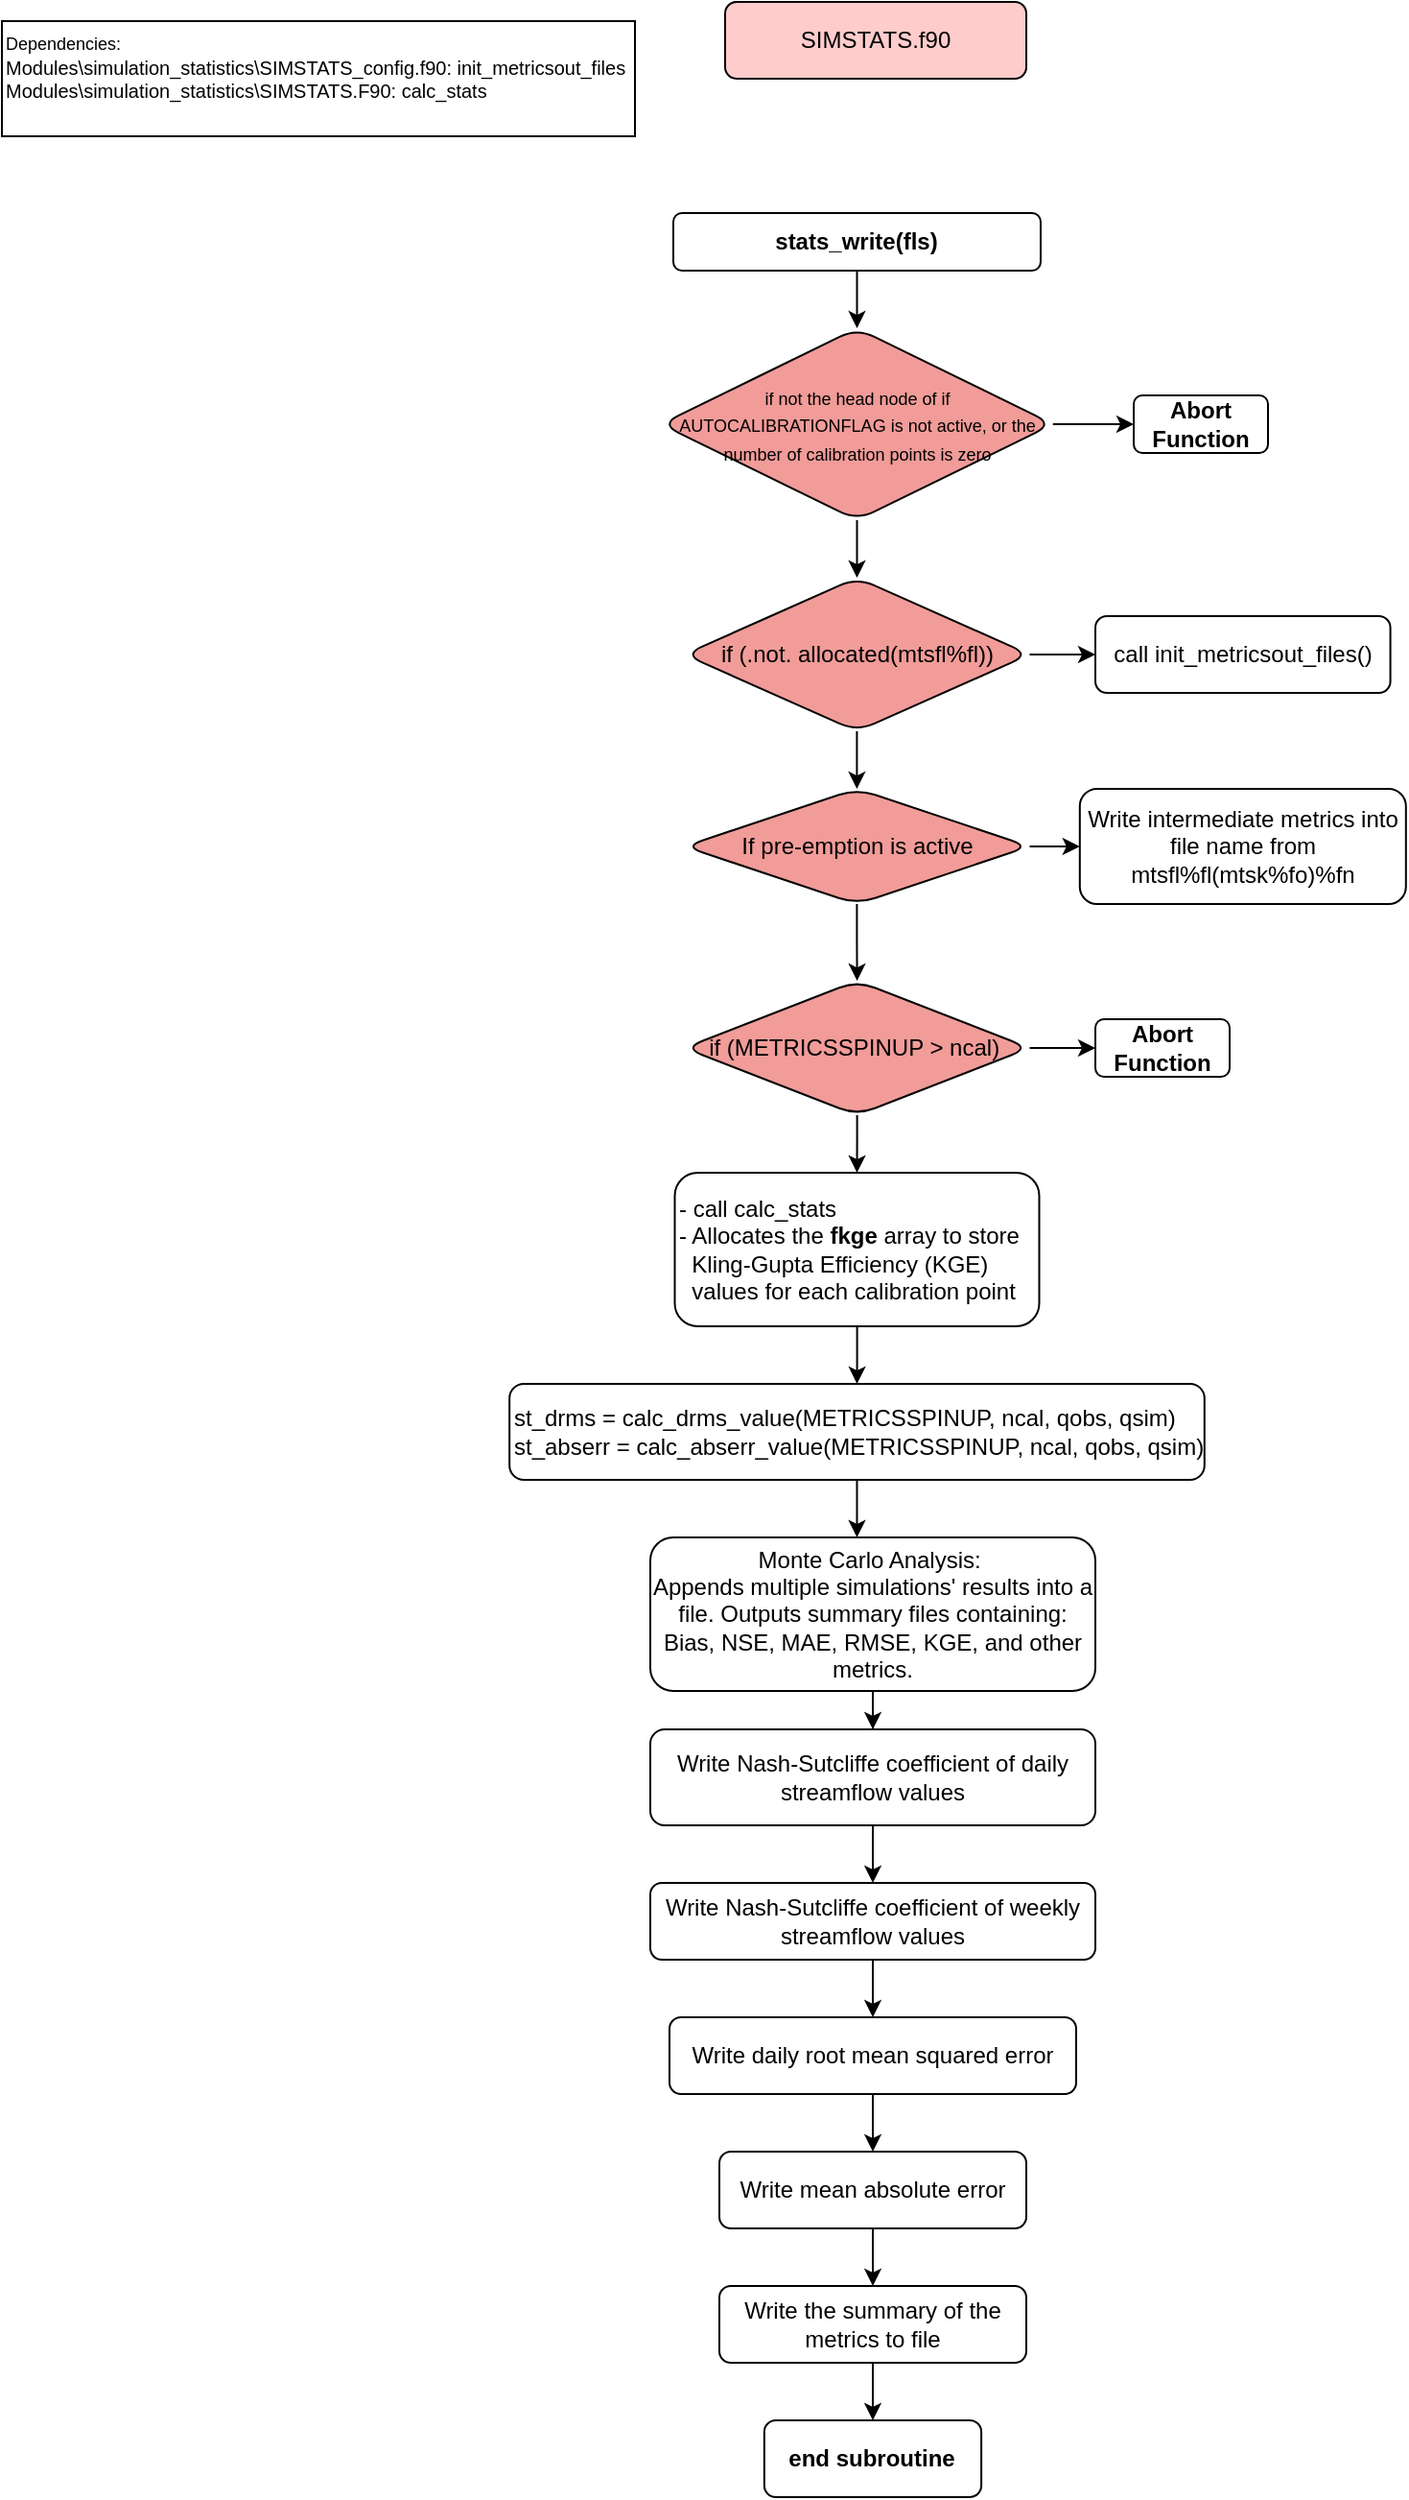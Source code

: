 <mxfile version="24.8.2">
  <diagram name="Page-1" id="jweimoSPKfAo6tUn9AmL">
    <mxGraphModel dx="1666" dy="749" grid="1" gridSize="10" guides="1" tooltips="1" connect="1" arrows="1" fold="1" page="1" pageScale="1" pageWidth="850" pageHeight="1100" math="0" shadow="0">
      <root>
        <mxCell id="0" />
        <mxCell id="1" parent="0" />
        <mxCell id="zN9mEQPc6Sny1_eNRjfh-1" value="SIMSTATS.f90" style="rounded=1;whiteSpace=wrap;html=1;fillColor=#FFCCCC;" vertex="1" parent="1">
          <mxGeometry x="377" width="157" height="40" as="geometry" />
        </mxCell>
        <mxCell id="zN9mEQPc6Sny1_eNRjfh-2" value="&lt;div&gt;&lt;font style=&quot;font-size: 9px;&quot;&gt;Dependencies:&lt;/font&gt;&lt;/div&gt;&lt;div&gt;&lt;font size=&quot;1&quot; style=&quot;&quot;&gt;&lt;div style=&quot;&quot;&gt;Modules\simulation_statistics\SIMSTATS_config.f90: init_metricsout_files&lt;/div&gt;&lt;div style=&quot;&quot;&gt;Modules\simulation_statistics\SIMSTATS.F90: calc_stats&lt;/div&gt;&lt;/font&gt;&lt;/div&gt;&lt;div&gt;&lt;br&gt;&lt;/div&gt;" style="rounded=0;whiteSpace=wrap;html=1;align=left;" vertex="1" parent="1">
          <mxGeometry y="10" width="330" height="60" as="geometry" />
        </mxCell>
        <mxCell id="zN9mEQPc6Sny1_eNRjfh-5" value="" style="edgeStyle=orthogonalEdgeStyle;rounded=0;orthogonalLoop=1;jettySize=auto;html=1;" edge="1" parent="1" source="zN9mEQPc6Sny1_eNRjfh-3" target="zN9mEQPc6Sny1_eNRjfh-4">
          <mxGeometry relative="1" as="geometry" />
        </mxCell>
        <mxCell id="zN9mEQPc6Sny1_eNRjfh-3" value="stats_write(fls)" style="rounded=1;whiteSpace=wrap;html=1;fontStyle=1" vertex="1" parent="1">
          <mxGeometry x="350" y="110" width="191.49" height="30" as="geometry" />
        </mxCell>
        <mxCell id="zN9mEQPc6Sny1_eNRjfh-7" value="" style="edgeStyle=orthogonalEdgeStyle;rounded=0;orthogonalLoop=1;jettySize=auto;html=1;" edge="1" parent="1" source="zN9mEQPc6Sny1_eNRjfh-4" target="zN9mEQPc6Sny1_eNRjfh-6">
          <mxGeometry relative="1" as="geometry" />
        </mxCell>
        <mxCell id="zN9mEQPc6Sny1_eNRjfh-4" value="&lt;span style=&quot;font-weight: normal;&quot;&gt;&lt;font style=&quot;font-size: 9px;&quot;&gt;if not the head node of if AUTOCALIBRATIONFLAG is not active, or the number of calibration points is zero&lt;/font&gt;&lt;/span&gt;" style="rhombus;whiteSpace=wrap;html=1;rounded=1;fontStyle=1;fillColor=#F19C99;" vertex="1" parent="1">
          <mxGeometry x="343.61" y="170" width="204.26" height="100" as="geometry" />
        </mxCell>
        <mxCell id="zN9mEQPc6Sny1_eNRjfh-6" value="Abort Function" style="whiteSpace=wrap;html=1;rounded=1;fontStyle=1;" vertex="1" parent="1">
          <mxGeometry x="590" y="205" width="70" height="30" as="geometry" />
        </mxCell>
        <mxCell id="zN9mEQPc6Sny1_eNRjfh-11" value="" style="edgeStyle=orthogonalEdgeStyle;rounded=0;orthogonalLoop=1;jettySize=auto;html=1;" edge="1" parent="1" source="zN9mEQPc6Sny1_eNRjfh-8" target="zN9mEQPc6Sny1_eNRjfh-10">
          <mxGeometry relative="1" as="geometry" />
        </mxCell>
        <mxCell id="zN9mEQPc6Sny1_eNRjfh-15" style="edgeStyle=orthogonalEdgeStyle;rounded=0;orthogonalLoop=1;jettySize=auto;html=1;" edge="1" parent="1" source="zN9mEQPc6Sny1_eNRjfh-8" target="zN9mEQPc6Sny1_eNRjfh-12">
          <mxGeometry relative="1" as="geometry" />
        </mxCell>
        <mxCell id="zN9mEQPc6Sny1_eNRjfh-8" value="&lt;span style=&quot;font-weight: 400;&quot;&gt;&lt;font style=&quot;font-size: 12px;&quot;&gt;if (.not. allocated(mtsfl%fl))&lt;/font&gt;&lt;/span&gt;" style="rhombus;whiteSpace=wrap;html=1;rounded=1;fontStyle=1;fillColor=#F19C99;" vertex="1" parent="1">
          <mxGeometry x="355.74" y="300" width="180" height="80" as="geometry" />
        </mxCell>
        <mxCell id="zN9mEQPc6Sny1_eNRjfh-9" style="edgeStyle=orthogonalEdgeStyle;rounded=0;orthogonalLoop=1;jettySize=auto;html=1;entryX=0.5;entryY=0;entryDx=0;entryDy=0;" edge="1" parent="1" source="zN9mEQPc6Sny1_eNRjfh-4" target="zN9mEQPc6Sny1_eNRjfh-8">
          <mxGeometry relative="1" as="geometry" />
        </mxCell>
        <mxCell id="zN9mEQPc6Sny1_eNRjfh-10" value="&lt;span style=&quot;font-weight: normal;&quot;&gt;call init_metricsout_files()&lt;/span&gt;" style="whiteSpace=wrap;html=1;fillColor=#FFFFFF;rounded=1;fontStyle=1;" vertex="1" parent="1">
          <mxGeometry x="570" y="320" width="153.79" height="40" as="geometry" />
        </mxCell>
        <mxCell id="zN9mEQPc6Sny1_eNRjfh-14" style="edgeStyle=orthogonalEdgeStyle;rounded=0;orthogonalLoop=1;jettySize=auto;html=1;entryX=0;entryY=0.5;entryDx=0;entryDy=0;" edge="1" parent="1" source="zN9mEQPc6Sny1_eNRjfh-12" target="zN9mEQPc6Sny1_eNRjfh-13">
          <mxGeometry relative="1" as="geometry" />
        </mxCell>
        <mxCell id="zN9mEQPc6Sny1_eNRjfh-20" style="edgeStyle=orthogonalEdgeStyle;rounded=0;orthogonalLoop=1;jettySize=auto;html=1;" edge="1" parent="1" source="zN9mEQPc6Sny1_eNRjfh-12" target="zN9mEQPc6Sny1_eNRjfh-16">
          <mxGeometry relative="1" as="geometry" />
        </mxCell>
        <mxCell id="zN9mEQPc6Sny1_eNRjfh-12" value="&lt;span style=&quot;font-weight: 400;&quot;&gt;If pre-emption is active&lt;/span&gt;" style="rhombus;whiteSpace=wrap;html=1;rounded=1;fontStyle=1;fillColor=#F19C99;" vertex="1" parent="1">
          <mxGeometry x="355.74" y="410" width="180" height="60" as="geometry" />
        </mxCell>
        <mxCell id="zN9mEQPc6Sny1_eNRjfh-13" value="&lt;span style=&quot;font-weight: 400;&quot;&gt;Write intermediate metrics into file name from mtsfl%fl(mtsk%fo)%fn&lt;/span&gt;" style="whiteSpace=wrap;html=1;fillColor=#FFFFFF;rounded=1;fontStyle=1;" vertex="1" parent="1">
          <mxGeometry x="561.9" y="410" width="170" height="60" as="geometry" />
        </mxCell>
        <mxCell id="zN9mEQPc6Sny1_eNRjfh-19" style="edgeStyle=orthogonalEdgeStyle;rounded=0;orthogonalLoop=1;jettySize=auto;html=1;entryX=0;entryY=0.5;entryDx=0;entryDy=0;" edge="1" parent="1" source="zN9mEQPc6Sny1_eNRjfh-16" target="zN9mEQPc6Sny1_eNRjfh-18">
          <mxGeometry relative="1" as="geometry" />
        </mxCell>
        <mxCell id="zN9mEQPc6Sny1_eNRjfh-23" style="edgeStyle=orthogonalEdgeStyle;rounded=0;orthogonalLoop=1;jettySize=auto;html=1;entryX=0.5;entryY=0;entryDx=0;entryDy=0;" edge="1" parent="1" source="zN9mEQPc6Sny1_eNRjfh-16" target="zN9mEQPc6Sny1_eNRjfh-22">
          <mxGeometry relative="1" as="geometry" />
        </mxCell>
        <mxCell id="zN9mEQPc6Sny1_eNRjfh-16" value="&lt;span style=&quot;font-weight: 400;&quot;&gt;if (METRICSSPINUP &amp;gt; ncal)&amp;nbsp;&lt;/span&gt;" style="rhombus;whiteSpace=wrap;html=1;rounded=1;fontStyle=1;fillColor=#F19C99;" vertex="1" parent="1">
          <mxGeometry x="355.75" y="510" width="180" height="70" as="geometry" />
        </mxCell>
        <mxCell id="zN9mEQPc6Sny1_eNRjfh-18" value="Abort Function" style="whiteSpace=wrap;html=1;rounded=1;fontStyle=1;" vertex="1" parent="1">
          <mxGeometry x="570" y="530" width="70" height="30" as="geometry" />
        </mxCell>
        <mxCell id="zN9mEQPc6Sny1_eNRjfh-26" style="edgeStyle=orthogonalEdgeStyle;rounded=0;orthogonalLoop=1;jettySize=auto;html=1;entryX=0.5;entryY=0;entryDx=0;entryDy=0;" edge="1" parent="1" source="zN9mEQPc6Sny1_eNRjfh-22" target="zN9mEQPc6Sny1_eNRjfh-24">
          <mxGeometry relative="1" as="geometry" />
        </mxCell>
        <mxCell id="zN9mEQPc6Sny1_eNRjfh-22" value="&lt;div&gt;&lt;span style=&quot;font-weight: 400;&quot;&gt;-&amp;nbsp;&lt;/span&gt;&lt;span style=&quot;background-color: initial; font-weight: 400;&quot;&gt;call calc_stats&lt;/span&gt;&lt;/div&gt;&lt;span style=&quot;font-weight: 400;&quot;&gt;- Allocates the &lt;/span&gt;fkge &lt;span style=&quot;font-weight: 400;&quot;&gt;array to store&amp;nbsp; &amp;nbsp; &amp;nbsp; Kling-Gupta Efficiency (KGE)&amp;nbsp; &amp;nbsp; &amp;nbsp; &amp;nbsp; &amp;nbsp; values for each calibration point&lt;/span&gt;" style="whiteSpace=wrap;html=1;fillColor=#FFFFFF;rounded=1;fontStyle=1;align=left;" vertex="1" parent="1">
          <mxGeometry x="350.75" y="610" width="190" height="80" as="geometry" />
        </mxCell>
        <mxCell id="zN9mEQPc6Sny1_eNRjfh-28" style="edgeStyle=orthogonalEdgeStyle;rounded=0;orthogonalLoop=1;jettySize=auto;html=1;" edge="1" parent="1" source="zN9mEQPc6Sny1_eNRjfh-24" target="zN9mEQPc6Sny1_eNRjfh-27">
          <mxGeometry relative="1" as="geometry">
            <Array as="points">
              <mxPoint x="446" y="800" />
              <mxPoint x="446" y="800" />
            </Array>
          </mxGeometry>
        </mxCell>
        <mxCell id="zN9mEQPc6Sny1_eNRjfh-24" value="&lt;div&gt;&lt;span style=&quot;font-weight: 400;&quot;&gt;st_drms = calc_drms_value(METRICSSPINUP, ncal, qobs, qsim)&lt;/span&gt;&lt;/div&gt;&lt;div&gt;&lt;span style=&quot;font-weight: 400;&quot;&gt;st_abserr = calc_abserr_value(METRICSSPINUP, ncal, qobs, qsim)&lt;/span&gt;&lt;/div&gt;" style="whiteSpace=wrap;html=1;fillColor=#FFFFFF;rounded=1;fontStyle=1;align=left;" vertex="1" parent="1">
          <mxGeometry x="264.59" y="720" width="362.3" height="50" as="geometry" />
        </mxCell>
        <mxCell id="zN9mEQPc6Sny1_eNRjfh-30" style="edgeStyle=orthogonalEdgeStyle;rounded=0;orthogonalLoop=1;jettySize=auto;html=1;" edge="1" parent="1" source="zN9mEQPc6Sny1_eNRjfh-27" target="zN9mEQPc6Sny1_eNRjfh-29">
          <mxGeometry relative="1" as="geometry" />
        </mxCell>
        <mxCell id="zN9mEQPc6Sny1_eNRjfh-27" value="&lt;span style=&quot;font-weight: 400;&quot;&gt;Monte Carlo Analysis:&amp;nbsp;&lt;/span&gt;&lt;div&gt;&lt;span style=&quot;font-weight: 400;&quot;&gt;Appends multiple simulations&#39; results into a file.&amp;nbsp;&lt;/span&gt;&lt;span style=&quot;background-color: initial; font-weight: 400;&quot;&gt;Outputs summary files containing:&lt;/span&gt;&lt;/div&gt;&lt;div&gt;&lt;span style=&quot;font-weight: 400;&quot;&gt;Bias, NSE, MAE, RMSE, KGE, and other metrics.&lt;/span&gt;&lt;/div&gt;" style="whiteSpace=wrap;html=1;fillColor=#FFFFFF;rounded=1;fontStyle=1;align=center;" vertex="1" parent="1">
          <mxGeometry x="337.99" y="800" width="232.01" height="80" as="geometry" />
        </mxCell>
        <mxCell id="zN9mEQPc6Sny1_eNRjfh-32" style="edgeStyle=orthogonalEdgeStyle;rounded=0;orthogonalLoop=1;jettySize=auto;html=1;" edge="1" parent="1" source="zN9mEQPc6Sny1_eNRjfh-29" target="zN9mEQPc6Sny1_eNRjfh-31">
          <mxGeometry relative="1" as="geometry" />
        </mxCell>
        <mxCell id="zN9mEQPc6Sny1_eNRjfh-29" value="&lt;span style=&quot;font-weight: 400;&quot;&gt;Write Nash-Sutcliffe coefficient of daily streamflow values&lt;/span&gt;" style="whiteSpace=wrap;html=1;fillColor=#FFFFFF;rounded=1;fontStyle=1;align=center;" vertex="1" parent="1">
          <mxGeometry x="337.99" y="900" width="232.01" height="50" as="geometry" />
        </mxCell>
        <mxCell id="zN9mEQPc6Sny1_eNRjfh-35" style="edgeStyle=orthogonalEdgeStyle;rounded=0;orthogonalLoop=1;jettySize=auto;html=1;entryX=0.5;entryY=0;entryDx=0;entryDy=0;" edge="1" parent="1" source="zN9mEQPc6Sny1_eNRjfh-31" target="zN9mEQPc6Sny1_eNRjfh-33">
          <mxGeometry relative="1" as="geometry" />
        </mxCell>
        <mxCell id="zN9mEQPc6Sny1_eNRjfh-31" value="&lt;span style=&quot;font-weight: 400;&quot;&gt;Write Nash-Sutcliffe coefficient of weekly streamflow values&lt;/span&gt;" style="whiteSpace=wrap;html=1;fillColor=#FFFFFF;rounded=1;fontStyle=1;align=center;" vertex="1" parent="1">
          <mxGeometry x="337.99" y="980" width="232.01" height="40" as="geometry" />
        </mxCell>
        <mxCell id="zN9mEQPc6Sny1_eNRjfh-36" style="edgeStyle=orthogonalEdgeStyle;rounded=0;orthogonalLoop=1;jettySize=auto;html=1;entryX=0.5;entryY=0;entryDx=0;entryDy=0;" edge="1" parent="1" source="zN9mEQPc6Sny1_eNRjfh-33" target="zN9mEQPc6Sny1_eNRjfh-34">
          <mxGeometry relative="1" as="geometry" />
        </mxCell>
        <mxCell id="zN9mEQPc6Sny1_eNRjfh-33" value="&lt;span style=&quot;font-weight: 400;&quot;&gt;Write daily root mean squared error&lt;/span&gt;" style="whiteSpace=wrap;html=1;fillColor=#FFFFFF;rounded=1;fontStyle=1;align=center;" vertex="1" parent="1">
          <mxGeometry x="347.99" y="1050" width="212.01" height="40" as="geometry" />
        </mxCell>
        <mxCell id="zN9mEQPc6Sny1_eNRjfh-38" style="edgeStyle=orthogonalEdgeStyle;rounded=0;orthogonalLoop=1;jettySize=auto;html=1;" edge="1" parent="1" source="zN9mEQPc6Sny1_eNRjfh-34" target="zN9mEQPc6Sny1_eNRjfh-37">
          <mxGeometry relative="1" as="geometry" />
        </mxCell>
        <mxCell id="zN9mEQPc6Sny1_eNRjfh-34" value="&lt;span style=&quot;font-weight: 400;&quot;&gt;Write mean absolute error&lt;/span&gt;" style="whiteSpace=wrap;html=1;fillColor=#FFFFFF;rounded=1;fontStyle=1;align=center;" vertex="1" parent="1">
          <mxGeometry x="374" y="1120" width="160" height="40" as="geometry" />
        </mxCell>
        <mxCell id="zN9mEQPc6Sny1_eNRjfh-40" style="edgeStyle=orthogonalEdgeStyle;rounded=0;orthogonalLoop=1;jettySize=auto;html=1;entryX=0.5;entryY=0;entryDx=0;entryDy=0;" edge="1" parent="1" source="zN9mEQPc6Sny1_eNRjfh-37" target="zN9mEQPc6Sny1_eNRjfh-39">
          <mxGeometry relative="1" as="geometry" />
        </mxCell>
        <mxCell id="zN9mEQPc6Sny1_eNRjfh-37" value="&lt;span style=&quot;font-weight: 400;&quot;&gt;Write the summary of the metrics to file&lt;/span&gt;" style="whiteSpace=wrap;html=1;fillColor=#FFFFFF;rounded=1;fontStyle=1;align=center;" vertex="1" parent="1">
          <mxGeometry x="373.99" y="1190" width="160" height="40" as="geometry" />
        </mxCell>
        <mxCell id="zN9mEQPc6Sny1_eNRjfh-39" value="end subroutine" style="whiteSpace=wrap;html=1;fillColor=#FFFFFF;rounded=1;fontStyle=1;" vertex="1" parent="1">
          <mxGeometry x="397.42" y="1260" width="113.13" height="40" as="geometry" />
        </mxCell>
      </root>
    </mxGraphModel>
  </diagram>
</mxfile>
